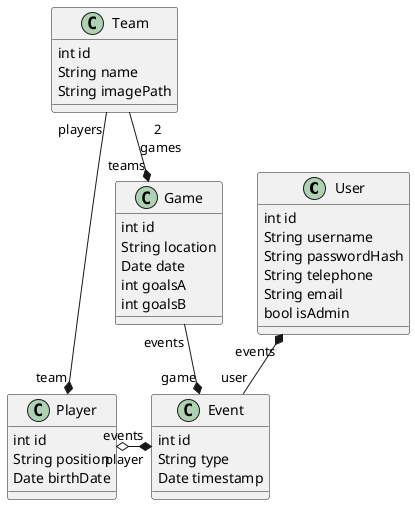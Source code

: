 @startuml
class User {
    int id
    String username
    String passwordHash
    String telephone
    String email
    bool isAdmin 
}
class Player {
    int id
    String position
    Date birthDate
}
class Team {
    int id
    String name
    String imagePath
}
class Event {
    int id
    String type
    Date timestamp
} 
class Game {
    int id
    String location
    Date date
    int goalsA
    int goalsB
}

User "events" *-- "user" Event
Game "events" --* "game" Event
Player "events" o-* "player" Event
Team "players" --* "team" Player

Team "2\n  games" --* "teams" Game


@enduml
